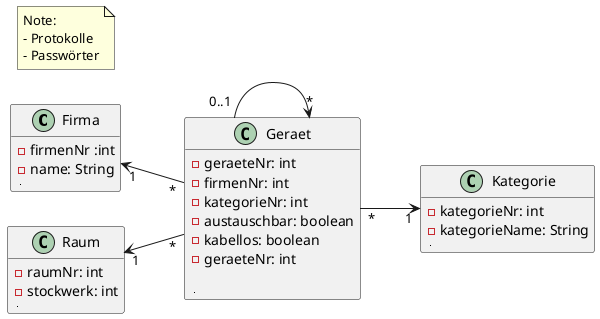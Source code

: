 @startuml
'https://plantuml.com/class-diagram
left to right direction
class Firma {
- firmenNr :int
- name: String
||
}
class Raum {
 - raumNr: int
 - stockwerk: int
 ||
}
class Geraet {
 - geraeteNr: int
 - firmenNr: int
 - kategorieNr: int
 - austauschbar: boolean
 - kabellos: boolean
 -  geraeteNr: int

||
}
class Kategorie {
 - kategorieNr: int
 - kategorieName: String
||
}
/'class Termin {
    - terminNr: int
    - datum: Date
||
}

class Wartung {
    - wartungsNr: int
   - terminNr : int
   - feuerloescherNr: int
   ||
}

class Benachrichtigung {
  - id:int
  - nachricht: String
  - typ: String
  ||
}'/

'Device "*" --  "*" Termin

'(Device,Termin) .. Wartung

Raum "1" <-- "*" Geraet

Firma "1" <-- "*" Geraet

Geraet "0..1" --> "*" Geraet

Geraet "*" --> "1" Kategorie

note as kommentar
Note:
- Protokolle
- Passwörter
end note


@enduml